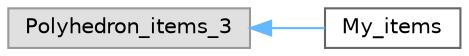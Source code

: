 digraph "Graphical Class Hierarchy"
{
 // LATEX_PDF_SIZE
  bgcolor="transparent";
  edge [fontname=Helvetica,fontsize=10,labelfontname=Helvetica,labelfontsize=10];
  node [fontname=Helvetica,fontsize=10,shape=box,height=0.2,width=0.4];
  rankdir="LR";
  Node0 [id="Node000000",label="Polyhedron_items_3",height=0.2,width=0.4,color="grey60", fillcolor="#E0E0E0", style="filled",tooltip=" "];
  Node0 -> Node1 [id="edge5219_Node000000_Node000001",dir="back",color="steelblue1",style="solid",tooltip=" "];
  Node1 [id="Node000001",label="My_items",height=0.2,width=0.4,color="grey40", fillcolor="white", style="filled",URL="$structMy__items.html",tooltip=" "];
}
